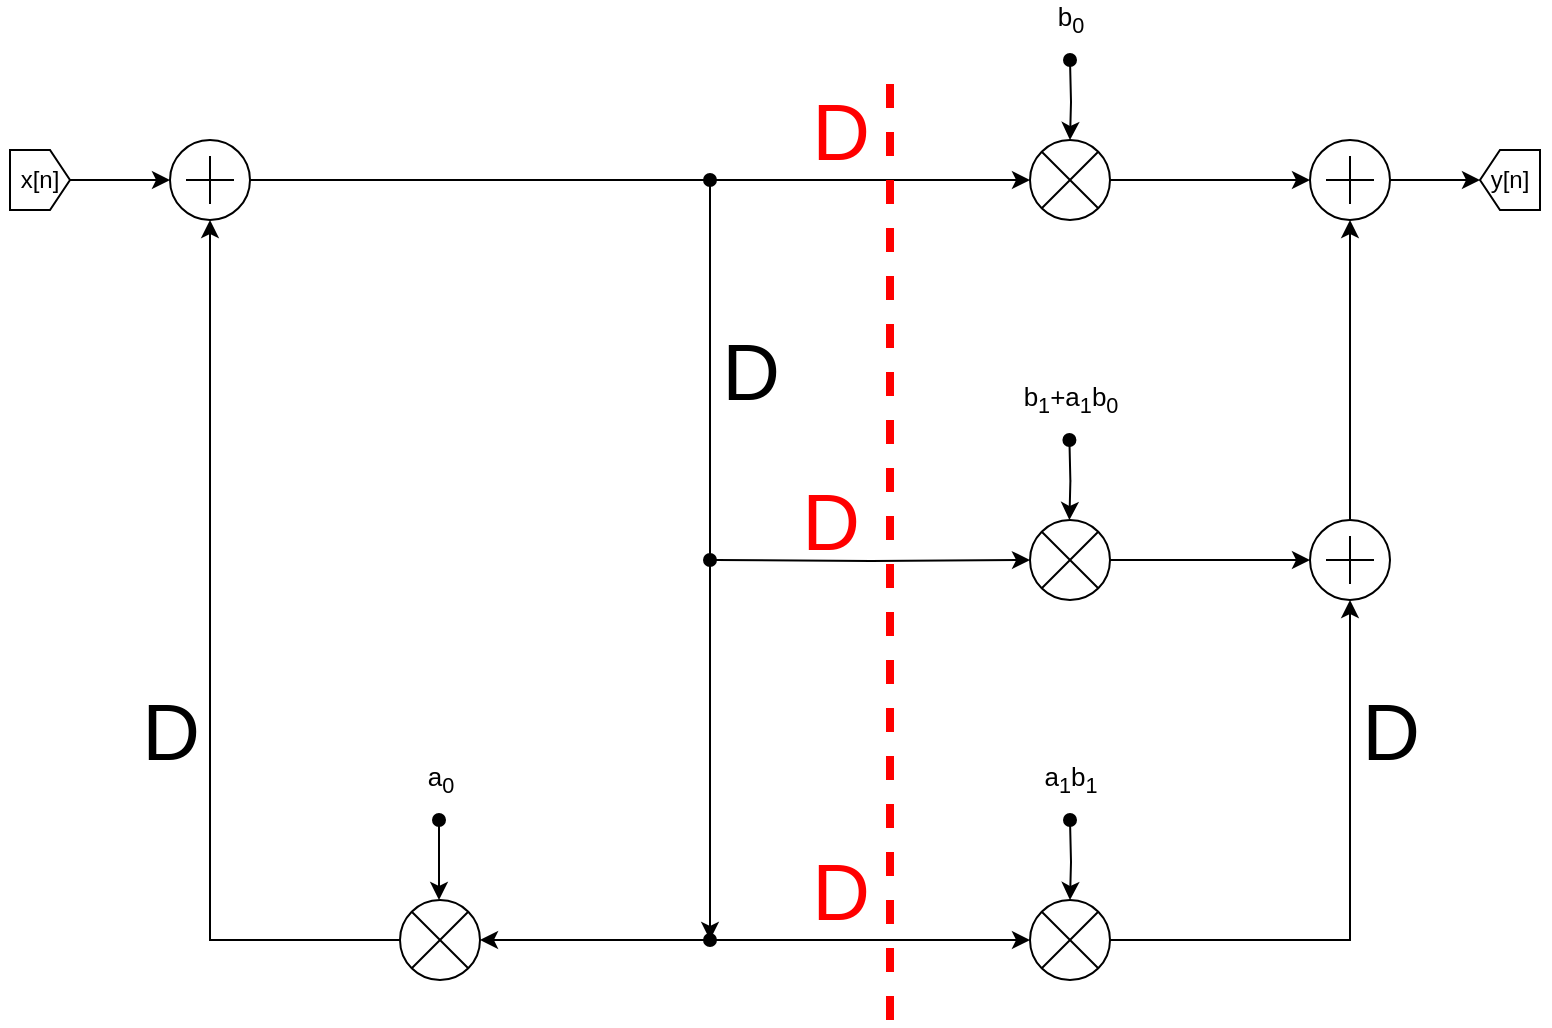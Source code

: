 <mxfile version="13.7.9" type="device"><diagram id="mSsw_3RCVPw5uWoLr-JQ" name="Pagina-1"><mxGraphModel dx="1086" dy="806" grid="1" gridSize="10" guides="1" tooltips="1" connect="1" arrows="1" fold="1" page="1" pageScale="1" pageWidth="827" pageHeight="1169" math="0" shadow="0"><root><mxCell id="0"/><mxCell id="1" parent="0"/><mxCell id="HdnE1u6LQAlJJYVHp2Hm-1" style="edgeStyle=orthogonalEdgeStyle;rounded=0;orthogonalLoop=1;jettySize=auto;html=1;entryX=0;entryY=0.5;entryDx=0;entryDy=0;entryPerimeter=0;" edge="1" parent="1" source="HdnE1u6LQAlJJYVHp2Hm-3" target="HdnE1u6LQAlJJYVHp2Hm-5"><mxGeometry relative="1" as="geometry"/></mxCell><mxCell id="HdnE1u6LQAlJJYVHp2Hm-2" style="edgeStyle=orthogonalEdgeStyle;rounded=0;orthogonalLoop=1;jettySize=auto;html=1;startArrow=oval;startFill=1;" edge="1" parent="1" target="HdnE1u6LQAlJJYVHp2Hm-3"><mxGeometry relative="1" as="geometry"><mxPoint x="540" y="80" as="sourcePoint"/></mxGeometry></mxCell><mxCell id="HdnE1u6LQAlJJYVHp2Hm-3" value="" style="verticalLabelPosition=bottom;shadow=0;dashed=0;align=center;html=1;verticalAlign=top;shape=mxgraph.electrical.abstract.multiplier;" vertex="1" parent="1"><mxGeometry x="520" y="120" width="40" height="40" as="geometry"/></mxCell><mxCell id="HdnE1u6LQAlJJYVHp2Hm-4" value="" style="edgeStyle=orthogonalEdgeStyle;rounded=0;orthogonalLoop=1;jettySize=auto;html=1;" edge="1" parent="1" source="HdnE1u6LQAlJJYVHp2Hm-5" target="HdnE1u6LQAlJJYVHp2Hm-10"><mxGeometry relative="1" as="geometry"/></mxCell><mxCell id="HdnE1u6LQAlJJYVHp2Hm-5" value="" style="verticalLabelPosition=bottom;shadow=0;dashed=0;align=center;html=1;verticalAlign=top;shape=mxgraph.electrical.abstract.summation_point;" vertex="1" parent="1"><mxGeometry x="660" y="120" width="40" height="40" as="geometry"/></mxCell><mxCell id="HdnE1u6LQAlJJYVHp2Hm-6" style="edgeStyle=orthogonalEdgeStyle;rounded=0;orthogonalLoop=1;jettySize=auto;html=1;entryX=0;entryY=0.5;entryDx=0;entryDy=0;entryPerimeter=0;" edge="1" parent="1" source="HdnE1u6LQAlJJYVHp2Hm-7" target="HdnE1u6LQAlJJYVHp2Hm-3"><mxGeometry relative="1" as="geometry"/></mxCell><mxCell id="HdnE1u6LQAlJJYVHp2Hm-7" value="" style="verticalLabelPosition=bottom;shadow=0;dashed=0;align=center;html=1;verticalAlign=top;shape=mxgraph.electrical.abstract.summation_point;" vertex="1" parent="1"><mxGeometry x="90" y="120" width="40" height="40" as="geometry"/></mxCell><mxCell id="HdnE1u6LQAlJJYVHp2Hm-8" value="" style="edgeStyle=orthogonalEdgeStyle;rounded=0;orthogonalLoop=1;jettySize=auto;html=1;" edge="1" parent="1" source="HdnE1u6LQAlJJYVHp2Hm-9" target="HdnE1u6LQAlJJYVHp2Hm-7"><mxGeometry relative="1" as="geometry"/></mxCell><mxCell id="HdnE1u6LQAlJJYVHp2Hm-9" value="" style="shape=mxgraph.arrows2.arrow;verticalLabelPosition=bottom;shadow=0;dashed=0;align=center;html=1;verticalAlign=top;strokeWidth=1;dy=0;dx=10;notch=0;" vertex="1" parent="1"><mxGeometry x="10" y="125" width="30" height="30" as="geometry"/></mxCell><mxCell id="HdnE1u6LQAlJJYVHp2Hm-10" value="" style="shape=mxgraph.arrows2.arrow;verticalLabelPosition=bottom;shadow=0;dashed=0;align=center;html=1;verticalAlign=top;strokeWidth=1;dy=0;dx=10;notch=0;direction=west;" vertex="1" parent="1"><mxGeometry x="745" y="125" width="30" height="30" as="geometry"/></mxCell><mxCell id="HdnE1u6LQAlJJYVHp2Hm-11" value="" style="edgeStyle=orthogonalEdgeStyle;rounded=0;orthogonalLoop=1;jettySize=auto;html=1;startArrow=oval;startFill=1;entryX=1;entryY=0.5;entryDx=0;entryDy=0;entryPerimeter=0;" edge="1" parent="1"><mxGeometry relative="1" as="geometry"><mxPoint x="360" y="520" as="sourcePoint"/><mxPoint x="245" y="520" as="targetPoint"/><Array as="points"><mxPoint x="330" y="520"/></Array></mxGeometry></mxCell><mxCell id="HdnE1u6LQAlJJYVHp2Hm-12" value="" style="edgeStyle=orthogonalEdgeStyle;rounded=0;orthogonalLoop=1;jettySize=auto;html=1;entryX=0;entryY=0.5;entryDx=0;entryDy=0;entryPerimeter=0;" edge="1" parent="1" target="HdnE1u6LQAlJJYVHp2Hm-20"><mxGeometry relative="1" as="geometry"><mxPoint x="360" y="520" as="sourcePoint"/><mxPoint x="530" y="559.5" as="targetPoint"/><Array as="points"><mxPoint x="360" y="520"/></Array></mxGeometry></mxCell><mxCell id="HdnE1u6LQAlJJYVHp2Hm-13" value="x[n]" style="text;html=1;strokeColor=none;fillColor=none;align=center;verticalAlign=middle;whiteSpace=wrap;rounded=0;" vertex="1" parent="1"><mxGeometry x="5" y="130" width="40" height="20" as="geometry"/></mxCell><mxCell id="HdnE1u6LQAlJJYVHp2Hm-14" value="y[n]" style="text;html=1;strokeColor=none;fillColor=none;align=center;verticalAlign=middle;whiteSpace=wrap;rounded=0;" vertex="1" parent="1"><mxGeometry x="740" y="130" width="40" height="20" as="geometry"/></mxCell><mxCell id="HdnE1u6LQAlJJYVHp2Hm-15" value="&lt;font style=&quot;font-size: 13px&quot;&gt;b&lt;sub&gt;0&lt;/sub&gt;&lt;/font&gt;" style="text;html=1;align=center;verticalAlign=middle;resizable=0;points=[];autosize=1;" vertex="1" parent="1"><mxGeometry x="525" y="50" width="30" height="20" as="geometry"/></mxCell><mxCell id="HdnE1u6LQAlJJYVHp2Hm-16" value="&lt;span style=&quot;font-size: 13px&quot;&gt;a&lt;sub&gt;1&lt;/sub&gt;b&lt;sub&gt;1&lt;/sub&gt;&lt;/span&gt;" style="text;html=1;align=center;verticalAlign=middle;resizable=0;points=[];autosize=1;" vertex="1" parent="1"><mxGeometry x="520" y="430" width="40" height="20" as="geometry"/></mxCell><mxCell id="HdnE1u6LQAlJJYVHp2Hm-17" value="&lt;span style=&quot;font-size: 13px&quot;&gt;a&lt;sub&gt;0&lt;/sub&gt;&lt;/span&gt;" style="text;html=1;align=center;verticalAlign=middle;resizable=0;points=[];autosize=1;" vertex="1" parent="1"><mxGeometry x="210" y="430" width="30" height="20" as="geometry"/></mxCell><mxCell id="HdnE1u6LQAlJJYVHp2Hm-18" style="edgeStyle=orthogonalEdgeStyle;rounded=0;orthogonalLoop=1;jettySize=auto;html=1;startArrow=oval;startFill=1;" edge="1" parent="1" target="HdnE1u6LQAlJJYVHp2Hm-20"><mxGeometry relative="1" as="geometry"><mxPoint x="540" y="460" as="sourcePoint"/></mxGeometry></mxCell><mxCell id="HdnE1u6LQAlJJYVHp2Hm-19" style="edgeStyle=orthogonalEdgeStyle;rounded=0;orthogonalLoop=1;jettySize=auto;html=1;entryX=0.5;entryY=1;entryDx=0;entryDy=0;entryPerimeter=0;startArrow=none;startFill=0;" edge="1" parent="1" source="HdnE1u6LQAlJJYVHp2Hm-20" target="HdnE1u6LQAlJJYVHp2Hm-27"><mxGeometry relative="1" as="geometry"/></mxCell><mxCell id="HdnE1u6LQAlJJYVHp2Hm-20" value="" style="verticalLabelPosition=bottom;shadow=0;dashed=0;align=center;html=1;verticalAlign=top;shape=mxgraph.electrical.abstract.multiplier;" vertex="1" parent="1"><mxGeometry x="520" y="500" width="40" height="40" as="geometry"/></mxCell><mxCell id="HdnE1u6LQAlJJYVHp2Hm-21" style="edgeStyle=orthogonalEdgeStyle;rounded=0;orthogonalLoop=1;jettySize=auto;html=1;startArrow=oval;startFill=1;" edge="1" parent="1"><mxGeometry relative="1" as="geometry"><mxPoint x="224.5" y="460" as="sourcePoint"/><mxPoint x="224.5" y="500" as="targetPoint"/><Array as="points"><mxPoint x="224.5" y="480"/><mxPoint x="224.5" y="480"/></Array></mxGeometry></mxCell><mxCell id="HdnE1u6LQAlJJYVHp2Hm-22" style="edgeStyle=orthogonalEdgeStyle;rounded=0;orthogonalLoop=1;jettySize=auto;html=1;startArrow=oval;startFill=1;" edge="1" parent="1"><mxGeometry relative="1" as="geometry"><mxPoint x="360" y="520" as="targetPoint"/><mxPoint x="360" y="140" as="sourcePoint"/></mxGeometry></mxCell><mxCell id="HdnE1u6LQAlJJYVHp2Hm-23" style="edgeStyle=orthogonalEdgeStyle;rounded=0;orthogonalLoop=1;jettySize=auto;html=1;entryX=0.5;entryY=1;entryDx=0;entryDy=0;entryPerimeter=0;" edge="1" parent="1" source="HdnE1u6LQAlJJYVHp2Hm-24" target="HdnE1u6LQAlJJYVHp2Hm-7"><mxGeometry relative="1" as="geometry"/></mxCell><mxCell id="HdnE1u6LQAlJJYVHp2Hm-24" value="" style="verticalLabelPosition=bottom;shadow=0;dashed=0;align=center;html=1;verticalAlign=top;shape=mxgraph.electrical.abstract.multiplier;" vertex="1" parent="1"><mxGeometry x="205" y="500" width="40" height="40" as="geometry"/></mxCell><mxCell id="HdnE1u6LQAlJJYVHp2Hm-25" style="edgeStyle=orthogonalEdgeStyle;rounded=0;orthogonalLoop=1;jettySize=auto;html=1;startArrow=none;startFill=0;" edge="1" parent="1" source="HdnE1u6LQAlJJYVHp2Hm-30" target="HdnE1u6LQAlJJYVHp2Hm-27"><mxGeometry relative="1" as="geometry"><mxPoint x="340" y="330" as="sourcePoint"/></mxGeometry></mxCell><mxCell id="HdnE1u6LQAlJJYVHp2Hm-26" style="edgeStyle=orthogonalEdgeStyle;rounded=0;orthogonalLoop=1;jettySize=auto;html=1;entryX=0.5;entryY=1;entryDx=0;entryDy=0;entryPerimeter=0;startArrow=none;startFill=0;" edge="1" parent="1" source="HdnE1u6LQAlJJYVHp2Hm-27" target="HdnE1u6LQAlJJYVHp2Hm-5"><mxGeometry relative="1" as="geometry"/></mxCell><mxCell id="HdnE1u6LQAlJJYVHp2Hm-27" value="" style="verticalLabelPosition=bottom;shadow=0;dashed=0;align=center;html=1;verticalAlign=top;shape=mxgraph.electrical.abstract.summation_point;" vertex="1" parent="1"><mxGeometry x="660" y="310" width="40" height="40" as="geometry"/></mxCell><mxCell id="HdnE1u6LQAlJJYVHp2Hm-28" style="edgeStyle=orthogonalEdgeStyle;rounded=0;orthogonalLoop=1;jettySize=auto;html=1;startArrow=oval;startFill=1;" edge="1" parent="1" target="HdnE1u6LQAlJJYVHp2Hm-30"><mxGeometry relative="1" as="geometry"><mxPoint x="680" y="330" as="targetPoint"/><mxPoint x="360" y="330" as="sourcePoint"/></mxGeometry></mxCell><mxCell id="HdnE1u6LQAlJJYVHp2Hm-29" value="" style="group" vertex="1" connectable="0" parent="1"><mxGeometry x="520" y="270" width="40" height="80" as="geometry"/></mxCell><mxCell id="HdnE1u6LQAlJJYVHp2Hm-30" value="" style="verticalLabelPosition=bottom;shadow=0;dashed=0;align=center;html=1;verticalAlign=top;shape=mxgraph.electrical.abstract.multiplier;" vertex="1" parent="HdnE1u6LQAlJJYVHp2Hm-29"><mxGeometry y="40" width="40" height="40" as="geometry"/></mxCell><mxCell id="HdnE1u6LQAlJJYVHp2Hm-31" style="edgeStyle=orthogonalEdgeStyle;rounded=0;orthogonalLoop=1;jettySize=auto;html=1;startArrow=oval;startFill=1;" edge="1" parent="HdnE1u6LQAlJJYVHp2Hm-29"><mxGeometry relative="1" as="geometry"><mxPoint x="19.71" as="sourcePoint"/><mxPoint x="19.71" y="40" as="targetPoint"/></mxGeometry></mxCell><mxCell id="HdnE1u6LQAlJJYVHp2Hm-32" value="&lt;font style=&quot;font-size: 13px&quot;&gt;b&lt;sub&gt;1&lt;/sub&gt;+a&lt;sub&gt;1&lt;/sub&gt;b&lt;sub&gt;0&lt;/sub&gt;&lt;/font&gt;" style="text;html=1;align=center;verticalAlign=middle;resizable=0;points=[];autosize=1;" vertex="1" parent="1"><mxGeometry x="510" y="240" width="60" height="20" as="geometry"/></mxCell><mxCell id="HdnE1u6LQAlJJYVHp2Hm-33" value="&lt;font style=&quot;font-size: 40px&quot;&gt;D&lt;/font&gt;" style="text;html=1;align=center;verticalAlign=middle;resizable=0;points=[];autosize=1;" vertex="1" parent="1"><mxGeometry x="360" y="220" width="40" height="30" as="geometry"/></mxCell><mxCell id="HdnE1u6LQAlJJYVHp2Hm-34" value="" style="endArrow=none;dashed=1;html=1;strokeWidth=4;fontColor=#FF0000;strokeColor=#FF0000;" edge="1" parent="1"><mxGeometry width="50" height="50" relative="1" as="geometry"><mxPoint x="450" y="560" as="sourcePoint"/><mxPoint x="450" y="80" as="targetPoint"/></mxGeometry></mxCell><mxCell id="HdnE1u6LQAlJJYVHp2Hm-35" value="&lt;font style=&quot;font-size: 40px&quot;&gt;D&lt;/font&gt;" style="text;html=1;align=center;verticalAlign=middle;resizable=0;points=[];autosize=1;fontColor=#FF0000;" vertex="1" parent="1"><mxGeometry x="400" y="295" width="40" height="30" as="geometry"/></mxCell><mxCell id="HdnE1u6LQAlJJYVHp2Hm-36" value="&lt;font style=&quot;font-size: 40px&quot;&gt;D&lt;/font&gt;" style="text;html=1;align=center;verticalAlign=middle;resizable=0;points=[];autosize=1;fontColor=#FF0000;" vertex="1" parent="1"><mxGeometry x="405" y="100" width="40" height="30" as="geometry"/></mxCell><mxCell id="HdnE1u6LQAlJJYVHp2Hm-37" value="&lt;font style=&quot;font-size: 40px&quot;&gt;D&lt;/font&gt;" style="text;html=1;align=center;verticalAlign=middle;resizable=0;points=[];autosize=1;" vertex="1" parent="1"><mxGeometry x="70" y="400" width="40" height="30" as="geometry"/></mxCell><mxCell id="HdnE1u6LQAlJJYVHp2Hm-39" value="&lt;font style=&quot;font-size: 40px&quot;&gt;D&lt;/font&gt;" style="text;html=1;align=center;verticalAlign=middle;resizable=0;points=[];autosize=1;fontColor=#FF0000;" vertex="1" parent="1"><mxGeometry x="405" y="480" width="40" height="30" as="geometry"/></mxCell><mxCell id="HdnE1u6LQAlJJYVHp2Hm-40" value="&lt;font style=&quot;font-size: 40px&quot;&gt;D&lt;/font&gt;" style="text;html=1;align=center;verticalAlign=middle;resizable=0;points=[];autosize=1;" vertex="1" parent="1"><mxGeometry x="680" y="400" width="40" height="30" as="geometry"/></mxCell></root></mxGraphModel></diagram></mxfile>